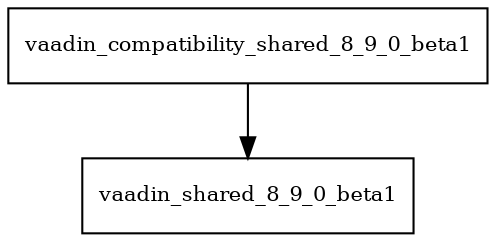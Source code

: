 digraph vaadin_compatibility_shared_8_9_0_beta1_dependencies {
  node [shape = box, fontsize=10.0];
  vaadin_compatibility_shared_8_9_0_beta1 -> vaadin_shared_8_9_0_beta1;
}
